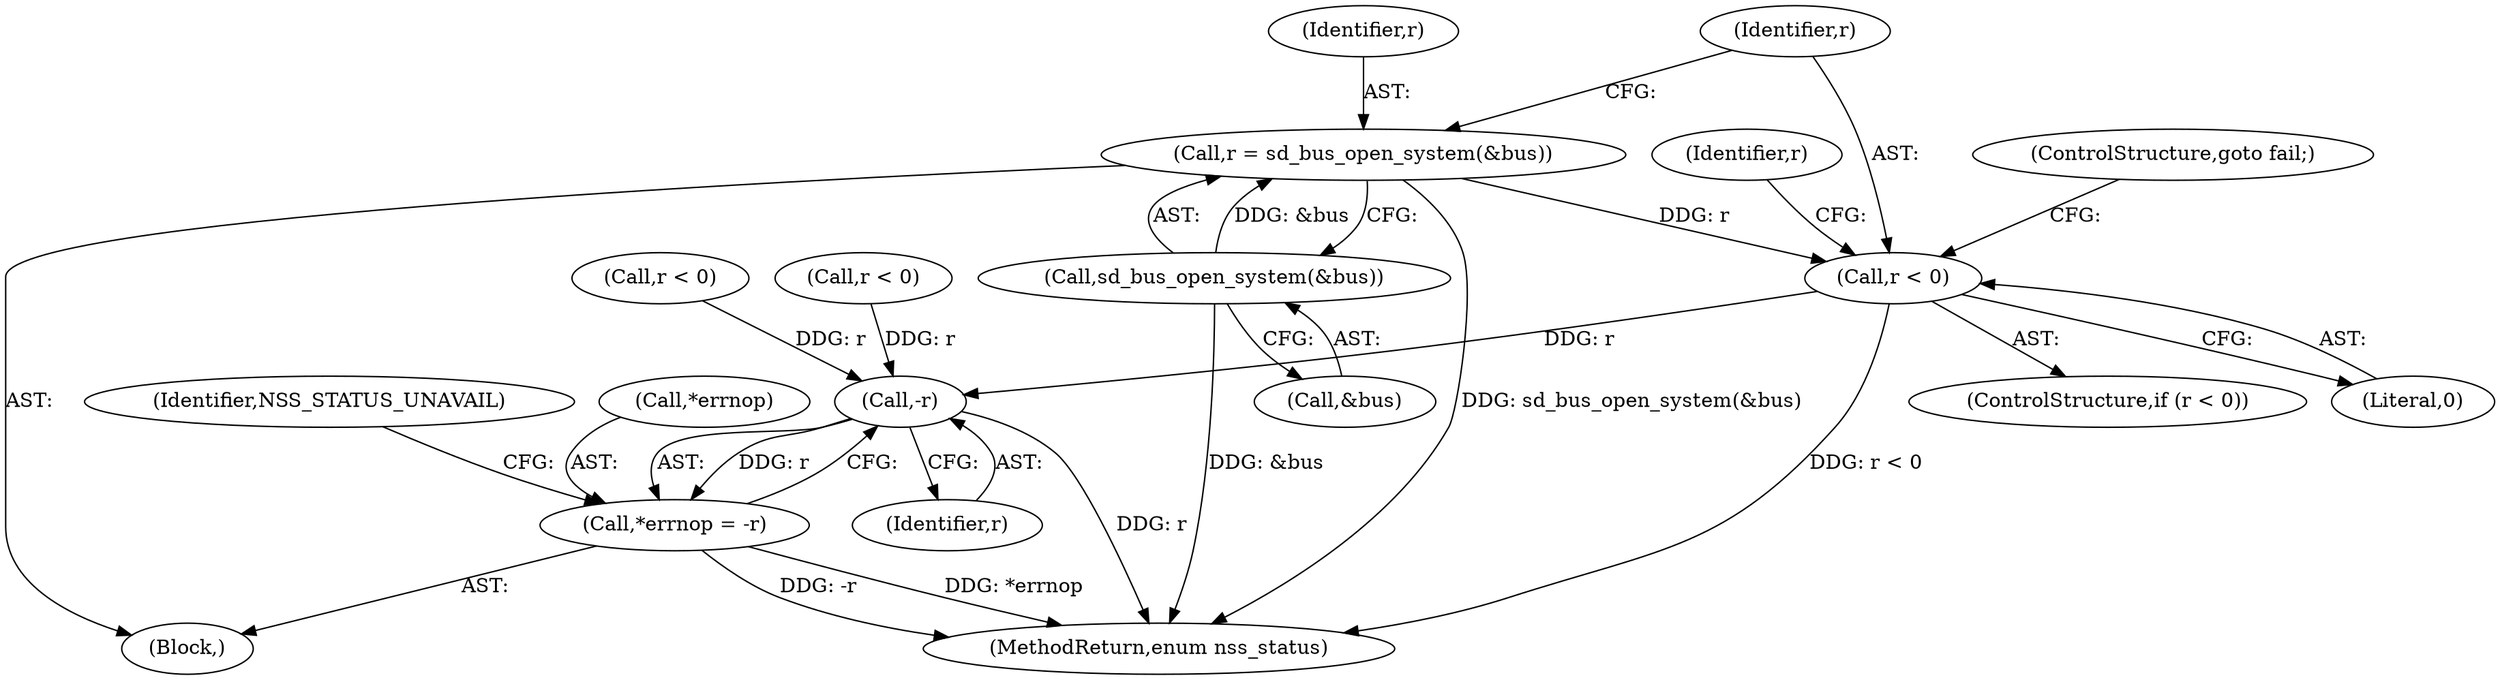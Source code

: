 digraph "0_systemd_cb31827d62066a04b02111df3052949fda4b6888_0@API" {
"1000189" [label="(Call,r = sd_bus_open_system(&bus))"];
"1000191" [label="(Call,sd_bus_open_system(&bus))"];
"1000195" [label="(Call,r < 0)"];
"1000321" [label="(Call,-r)"];
"1000318" [label="(Call,*errnop = -r)"];
"1000190" [label="(Identifier,r)"];
"1000109" [label="(Block,)"];
"1000324" [label="(Identifier,NSS_STATUS_UNAVAIL)"];
"1000189" [label="(Call,r = sd_bus_open_system(&bus))"];
"1000318" [label="(Call,*errnop = -r)"];
"1000322" [label="(Identifier,r)"];
"1000192" [label="(Call,&bus)"];
"1000191" [label="(Call,sd_bus_open_system(&bus))"];
"1000195" [label="(Call,r < 0)"];
"1000321" [label="(Call,-r)"];
"1000194" [label="(ControlStructure,if (r < 0))"];
"1000236" [label="(Call,r < 0)"];
"1000319" [label="(Call,*errnop)"];
"1000200" [label="(Identifier,r)"];
"1000196" [label="(Identifier,r)"];
"1000325" [label="(MethodReturn,enum nss_status)"];
"1000198" [label="(ControlStructure,goto fail;)"];
"1000217" [label="(Call,r < 0)"];
"1000197" [label="(Literal,0)"];
"1000189" -> "1000109"  [label="AST: "];
"1000189" -> "1000191"  [label="CFG: "];
"1000190" -> "1000189"  [label="AST: "];
"1000191" -> "1000189"  [label="AST: "];
"1000196" -> "1000189"  [label="CFG: "];
"1000189" -> "1000325"  [label="DDG: sd_bus_open_system(&bus)"];
"1000191" -> "1000189"  [label="DDG: &bus"];
"1000189" -> "1000195"  [label="DDG: r"];
"1000191" -> "1000192"  [label="CFG: "];
"1000192" -> "1000191"  [label="AST: "];
"1000191" -> "1000325"  [label="DDG: &bus"];
"1000195" -> "1000194"  [label="AST: "];
"1000195" -> "1000197"  [label="CFG: "];
"1000196" -> "1000195"  [label="AST: "];
"1000197" -> "1000195"  [label="AST: "];
"1000198" -> "1000195"  [label="CFG: "];
"1000200" -> "1000195"  [label="CFG: "];
"1000195" -> "1000325"  [label="DDG: r < 0"];
"1000195" -> "1000321"  [label="DDG: r"];
"1000321" -> "1000318"  [label="AST: "];
"1000321" -> "1000322"  [label="CFG: "];
"1000322" -> "1000321"  [label="AST: "];
"1000318" -> "1000321"  [label="CFG: "];
"1000321" -> "1000325"  [label="DDG: r"];
"1000321" -> "1000318"  [label="DDG: r"];
"1000236" -> "1000321"  [label="DDG: r"];
"1000217" -> "1000321"  [label="DDG: r"];
"1000318" -> "1000109"  [label="AST: "];
"1000319" -> "1000318"  [label="AST: "];
"1000324" -> "1000318"  [label="CFG: "];
"1000318" -> "1000325"  [label="DDG: *errnop"];
"1000318" -> "1000325"  [label="DDG: -r"];
}
